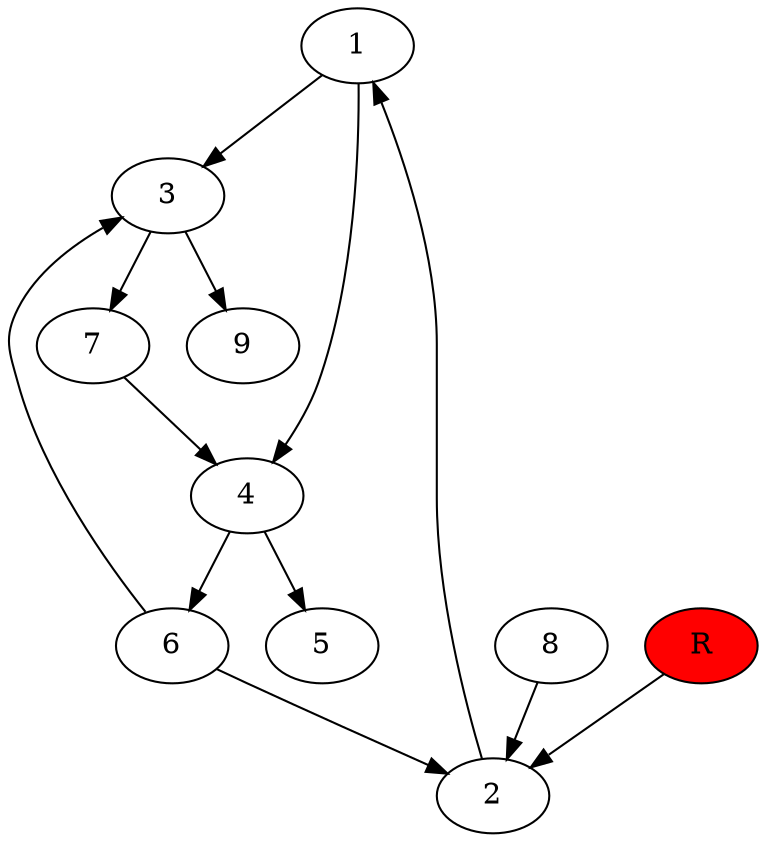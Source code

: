 digraph prb11575 {
	1
	2
	3
	4
	5
	6
	7
	8
	R [fillcolor="#ff0000" style=filled]
	1 -> 3
	1 -> 4
	2 -> 1
	3 -> 7
	3 -> 9
	4 -> 5
	4 -> 6
	6 -> 2
	6 -> 3
	7 -> 4
	8 -> 2
	R -> 2
}
